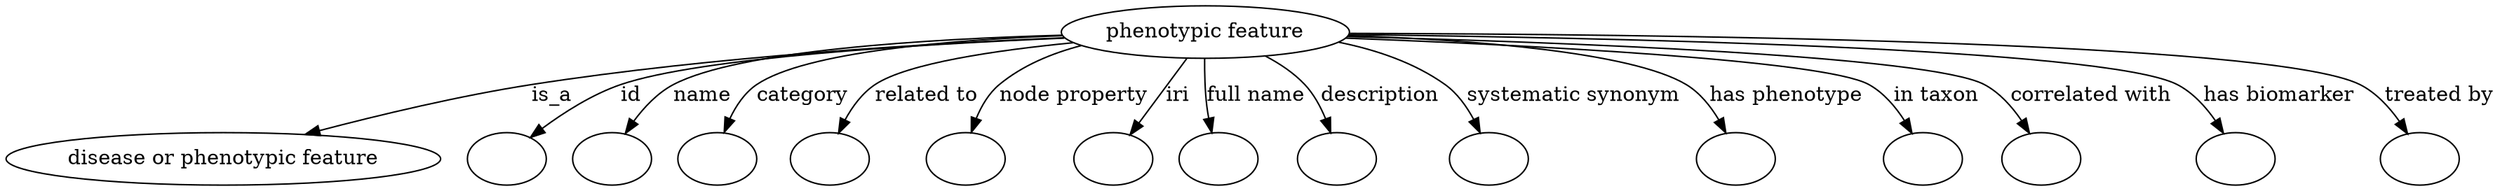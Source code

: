 digraph {
	graph [bb="0,0,1406.1,122"];
	node [label="\N"];
	"phenotypic feature"	 [height=0.5,
		label="phenotypic feature",
		pos="697.48,104",
		width=2.1155];
	"disease or phenotypic feature"	 [height=0.5,
		pos="113.48,18",
		width=3.1523];
	"phenotypic feature" -> "disease or phenotypic feature"	 [label=is_a,
		lp="319.76,61",
		pos="e,166.22,33.996 622.34,100.62 543.54,96.239 416.34,86.823 307.93,68 263.32,60.254 213.92,47.497 176.08,36.807"];
	id	 [color=black,
		height=0.5,
		label="",
		pos="271.48,18",
		width=0.75];
	"phenotypic feature" -> id	 [color=black,
		label=id,
		lp="372.93,61",
		pos="e,290.58,30.814 623.89,99.212 541.39,93.277 413.09,82.188 366.59,68 342.63,60.687 317.63,47.285 299.28,36.196",
		style=solid];
	name	 [color=black,
		height=0.5,
		label="",
		pos="343.48,18",
		width=0.75];
	"phenotypic feature" -> name	 [color=black,
		label=name,
		lp="417.64,61",
		pos="e,357.22,33.89 623.11,99.826 548.89,94.792 440.53,84.836 402.16,68 388.1,61.829 374.85,51.144 364.52,41.232",
		style=solid];
	category	 [color=black,
		height=0.5,
		label="",
		pos="415.48,18",
		width=0.75];
	"phenotypic feature" -> category	 [color=black,
		label=category,
		lp="474.58,61",
		pos="e,423.19,35.674 623.34,99.678 561.29,94.896 478.51,85.444 450.29,68 441.21,62.387 433.88,53.427 428.33,44.632",
		style=solid];
	"related to"	 [color=black,
		height=0.5,
		label="",
		pos="487.48,18",
		width=0.75];
	"phenotypic feature" -> "related to"	 [color=black,
		label="related to",
		lp="540.72,61",
		pos="e,492.61,35.897 627.94,96.612 583.91,90.765 532,81.347 514.01,68 506.33,62.299 500.65,53.702 496.57,45.237",
		style=solid];
	"node property"	 [color=black,
		height=0.5,
		label="",
		pos="560.48,18",
		width=0.75];
	"phenotypic feature" -> "node property"	 [color=black,
		label="node property",
		lp="618.55,61",
		pos="e,563.18,35.934 641.15,91.844 615.49,85.328 588.77,76.834 579.34,68 572.99,62.047 568.76,53.739 565.95,45.603",
		style=solid];
	iri	 [color=black,
		height=0.5,
		label="",
		pos="632.48,18",
		width=0.75];
	"phenotypic feature" -> iri	 [color=black,
		label=iri,
		lp="675.7,61",
		pos="e,644.83,34.342 684.01,86.181 674.47,73.55 661.54,56.445 651.02,42.527",
		style=solid];
	"full name"	 [color=black,
		height=0.5,
		label="",
		pos="704.48,18",
		width=0.75];
	"phenotypic feature" -> "full name"	 [color=black,
		label="full name",
		lp="725.11,61",
		pos="e,700.8,35.871 697.07,85.911 697.02,76.395 697.23,64.545 698.22,54 698.47,51.403 698.79,48.711 699.17,46.021",
		style=solid];
	description	 [color=black,
		height=0.5,
		label="",
		pos="776.48,18",
		width=0.75];
	"phenotypic feature" -> description	 [color=black,
		label=description,
		lp="792.59,61",
		pos="e,770.34,35.54 728.25,87.441 736.49,82.01 744.92,75.433 751.48,68 757.42,61.276 762.33,52.89 766.18,44.918",
		style=solid];
	"systematic synonym"	 [color=black,
		height=0.5,
		label="",
		pos="858.48,18",
		width=0.75];
	"phenotypic feature" -> "systematic synonym"	 [color=black,
		label="systematic synonym",
		lp="898.45,61",
		pos="e,851.53,35.652 764.59,95.351 786.23,90.087 809.3,81.62 827.48,68 835.53,61.974 841.97,53.192 846.85,44.664",
		style=solid];
	"has phenotype"	 [color=black,
		height=0.5,
		label="",
		pos="995.48,18",
		width=0.75];
	"phenotypic feature" -> "has phenotype"	 [color=black,
		label="has phenotype",
		lp="1014.7,61",
		pos="e,987.38,35.715 772.14,100.26 838.22,95.793 928.8,86.464 959.48,68 968.83,62.375 976.44,53.295 982.22,44.406",
		style=solid];
	"in taxon"	 [color=black,
		height=0.5,
		label="",
		pos="1096.5,18",
		width=0.75];
	"phenotypic feature" -> "in taxon"	 [color=black,
		label="in taxon",
		lp="1097.2,61",
		pos="e,1088.1,35.393 771.62,99.771 869.97,93.677 1034.1,81.648 1058.5,68 1068.4,62.432 1076.6,53.069 1082.8,43.941",
		style=solid];
	"correlated with"	 [color=black,
		height=0.5,
		label="",
		pos="1168.5,18",
		width=0.75];
	"phenotypic feature" -> "correlated with"	 [color=black,
		label="correlated with",
		lp="1183.7,61",
		pos="e,1158.2,35.013 772.36,100.66 886.21,95.143 1092.9,83.192 1123.5,68 1134.8,62.373 1144.6,52.561 1152.1,43.111",
		style=solid];
	"has biomarker"	 [color=black,
		height=0.5,
		label="",
		pos="1273.5,18",
		width=0.75];
	"phenotypic feature" -> "has biomarker"	 [color=black,
		label="has biomarker",
		lp="1288.3,61",
		pos="e,1263.5,35.083 773.4,102.05 910.67,98.067 1189.7,87.648 1229.5,68 1240.7,62.46 1250.3,52.661 1257.7,43.197",
		style=solid];
	"treated by"	 [color=black,
		height=0.5,
		label="",
		pos="1376.5,18",
		width=0.75];
	"phenotypic feature" -> "treated by"	 [color=black,
		label="treated by",
		lp="1378.3,61",
		pos="e,1366.5,35.132 773.53,102.97 931.24,100.35 1283.4,91.886 1332.5,68 1343.7,62.521 1353.3,52.732 1360.7,43.259",
		style=solid];
}
